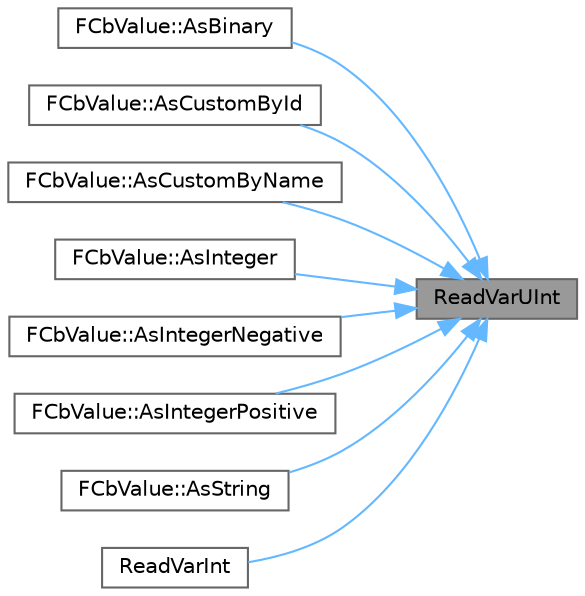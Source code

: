 digraph "ReadVarUInt"
{
 // INTERACTIVE_SVG=YES
 // LATEX_PDF_SIZE
  bgcolor="transparent";
  edge [fontname=Helvetica,fontsize=10,labelfontname=Helvetica,labelfontsize=10];
  node [fontname=Helvetica,fontsize=10,shape=box,height=0.2,width=0.4];
  rankdir="RL";
  Node1 [id="Node000001",label="ReadVarUInt",height=0.2,width=0.4,color="gray40", fillcolor="grey60", style="filled", fontcolor="black",tooltip="Read a variable-length unsigned integer."];
  Node1 -> Node2 [id="edge1_Node000001_Node000002",dir="back",color="steelblue1",style="solid",tooltip=" "];
  Node2 [id="Node000002",label="FCbValue::AsBinary",height=0.2,width=0.4,color="grey40", fillcolor="white", style="filled",URL="$de/dc5/classFCbValue.html#aa0d855d8915f5eefda6ceca6e84aee6d",tooltip=" "];
  Node1 -> Node3 [id="edge2_Node000001_Node000003",dir="back",color="steelblue1",style="solid",tooltip=" "];
  Node3 [id="Node000003",label="FCbValue::AsCustomById",height=0.2,width=0.4,color="grey40", fillcolor="white", style="filled",URL="$de/dc5/classFCbValue.html#a0aaf1f47181694fbc90bcf28c7c7806c",tooltip=" "];
  Node1 -> Node4 [id="edge3_Node000001_Node000004",dir="back",color="steelblue1",style="solid",tooltip=" "];
  Node4 [id="Node000004",label="FCbValue::AsCustomByName",height=0.2,width=0.4,color="grey40", fillcolor="white", style="filled",URL="$de/dc5/classFCbValue.html#acad9443fb46b5750e94f497ff09c47c8",tooltip=" "];
  Node1 -> Node5 [id="edge4_Node000001_Node000005",dir="back",color="steelblue1",style="solid",tooltip=" "];
  Node5 [id="Node000005",label="FCbValue::AsInteger",height=0.2,width=0.4,color="grey40", fillcolor="white", style="filled",URL="$de/dc5/classFCbValue.html#aca6be98c9eb507b7efd56a6ce4c106bd",tooltip="Access as an integer, with both positive and negative values returned as unsigned."];
  Node1 -> Node6 [id="edge5_Node000001_Node000006",dir="back",color="steelblue1",style="solid",tooltip=" "];
  Node6 [id="Node000006",label="FCbValue::AsIntegerNegative",height=0.2,width=0.4,color="grey40", fillcolor="white", style="filled",URL="$de/dc5/classFCbValue.html#a768692d81d462c392f27339d2b9cf036",tooltip=" "];
  Node1 -> Node7 [id="edge6_Node000001_Node000007",dir="back",color="steelblue1",style="solid",tooltip=" "];
  Node7 [id="Node000007",label="FCbValue::AsIntegerPositive",height=0.2,width=0.4,color="grey40", fillcolor="white", style="filled",URL="$de/dc5/classFCbValue.html#a5f93fd7df142816e14bb7dcda1f00f70",tooltip=" "];
  Node1 -> Node8 [id="edge7_Node000001_Node000008",dir="back",color="steelblue1",style="solid",tooltip=" "];
  Node8 [id="Node000008",label="FCbValue::AsString",height=0.2,width=0.4,color="grey40", fillcolor="white", style="filled",URL="$de/dc5/classFCbValue.html#a8609f3fe71476e3b80ecde5f90a64d03",tooltip="Access as a string."];
  Node1 -> Node9 [id="edge8_Node000001_Node000009",dir="back",color="steelblue1",style="solid",tooltip=" "];
  Node9 [id="Node000009",label="ReadVarInt",height=0.2,width=0.4,color="grey40", fillcolor="white", style="filled",URL="$df/da5/VarInt_8h.html#ad4223e3e8b50a3f3b593b32092d92d4f",tooltip="Read a variable-length signed integer."];
}

